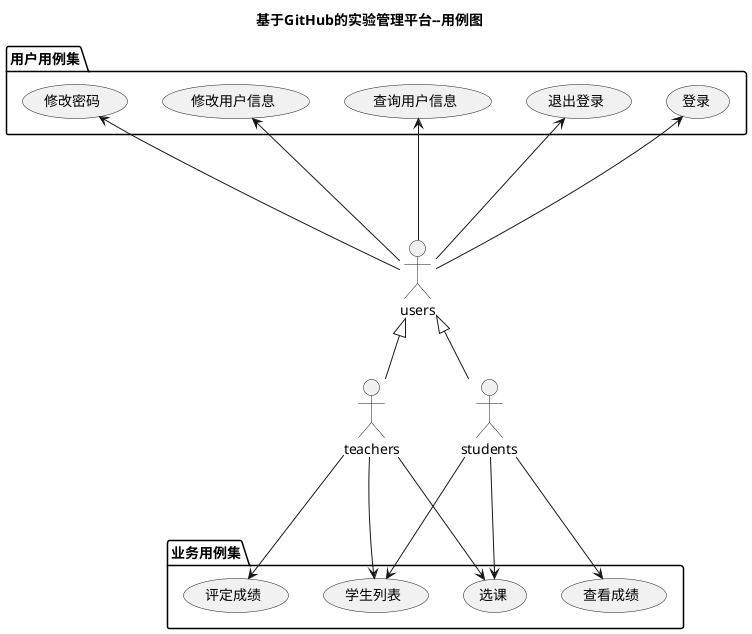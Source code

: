 @startuml
title 基于GitHub的实验管理平台--用例图
actor teachers
actor students
actor users
users <|-- teachers
users <|-- students
package 用户用例集{
users --up->(登录)
users --up->(退出登录)
users --up->(查询用户信息)
users --up->(修改用户信息)
users --up->(修改密码)
}
package 业务用例集 {

teachers ---> (评定成绩)
teachers ---> (学生列表)
teachers ---> (选课)
students ---> (选课)
students ---> (学生列表)
students ---> (查看成绩)
}

@enduml
